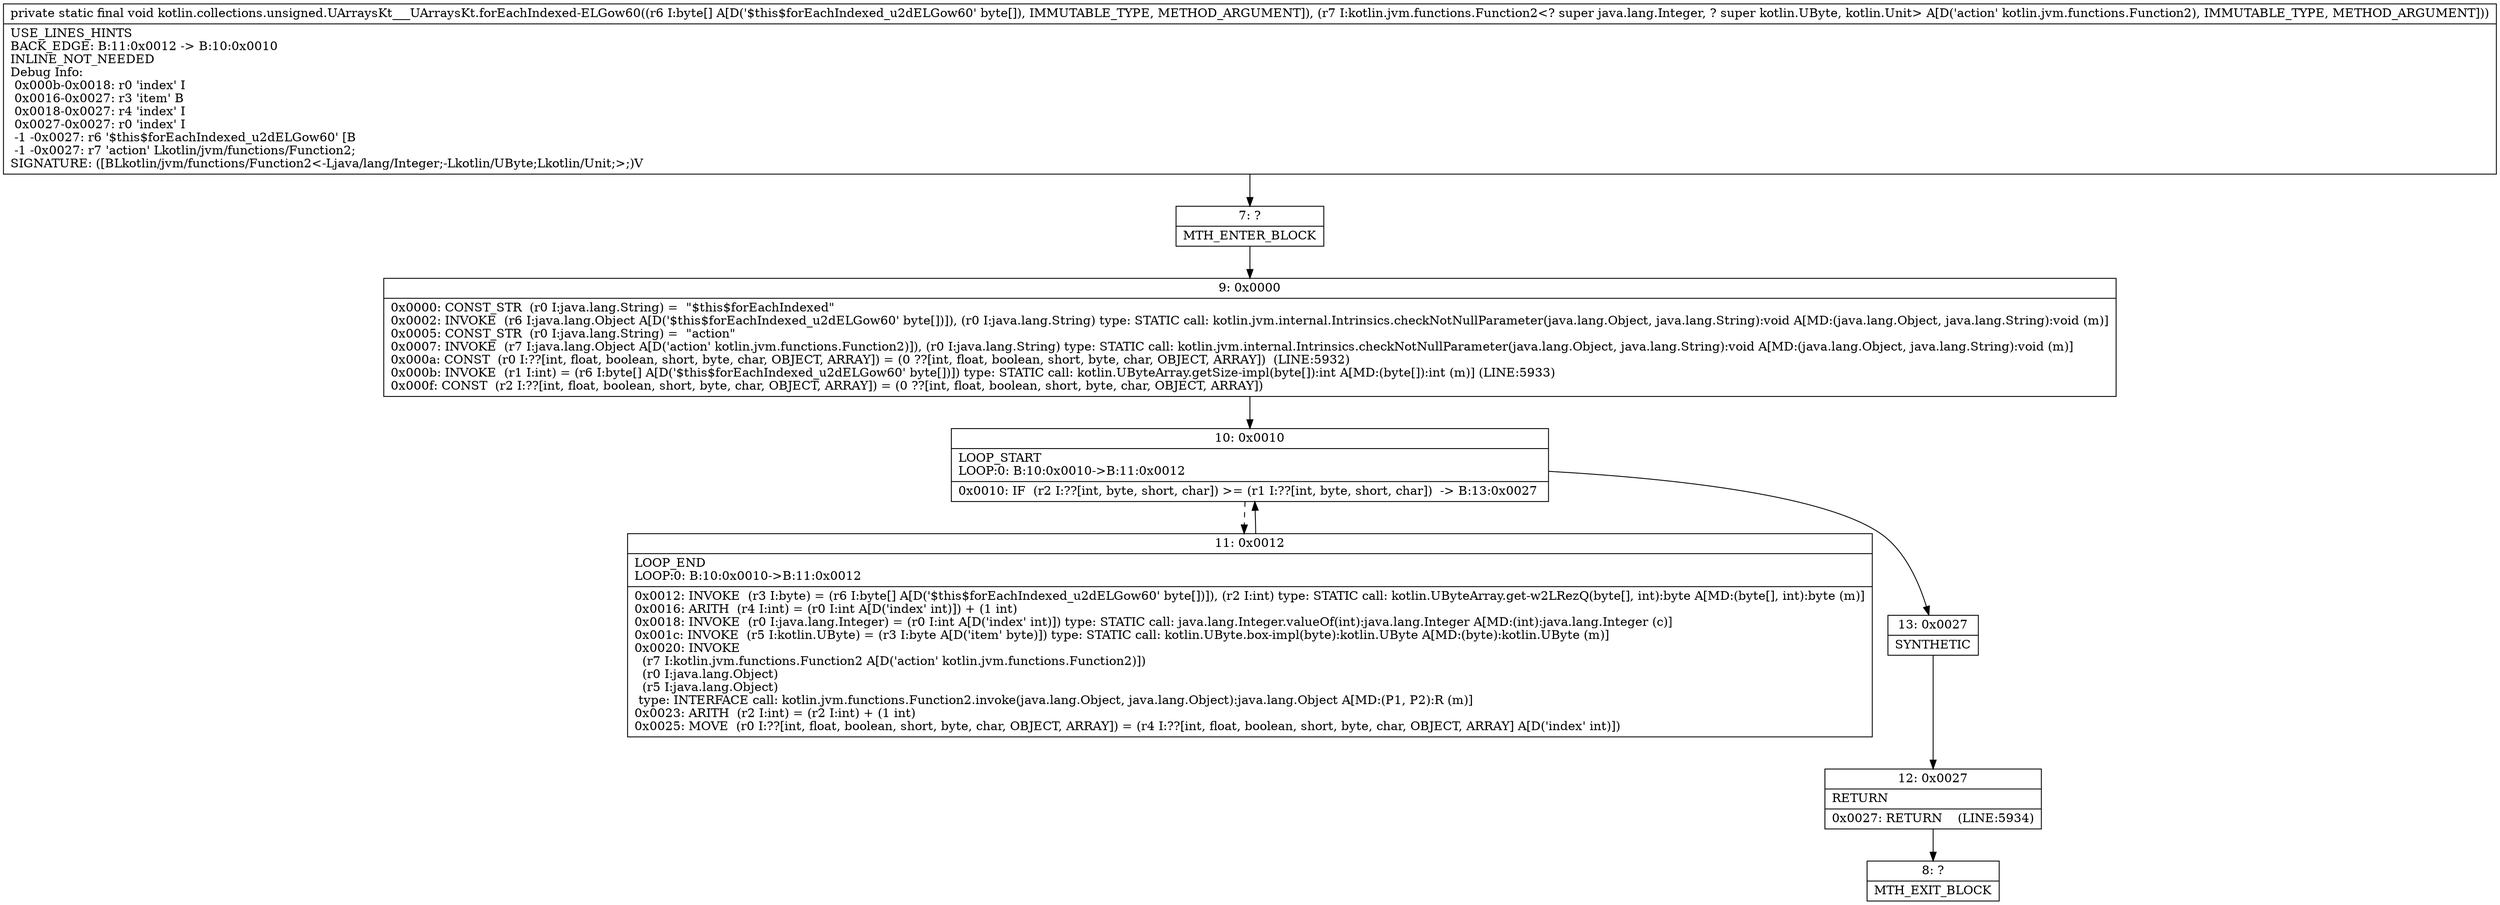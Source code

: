 digraph "CFG forkotlin.collections.unsigned.UArraysKt___UArraysKt.forEachIndexed\-ELGow60([BLkotlin\/jvm\/functions\/Function2;)V" {
Node_7 [shape=record,label="{7\:\ ?|MTH_ENTER_BLOCK\l}"];
Node_9 [shape=record,label="{9\:\ 0x0000|0x0000: CONST_STR  (r0 I:java.lang.String) =  \"$this$forEachIndexed\" \l0x0002: INVOKE  (r6 I:java.lang.Object A[D('$this$forEachIndexed_u2dELGow60' byte[])]), (r0 I:java.lang.String) type: STATIC call: kotlin.jvm.internal.Intrinsics.checkNotNullParameter(java.lang.Object, java.lang.String):void A[MD:(java.lang.Object, java.lang.String):void (m)]\l0x0005: CONST_STR  (r0 I:java.lang.String) =  \"action\" \l0x0007: INVOKE  (r7 I:java.lang.Object A[D('action' kotlin.jvm.functions.Function2)]), (r0 I:java.lang.String) type: STATIC call: kotlin.jvm.internal.Intrinsics.checkNotNullParameter(java.lang.Object, java.lang.String):void A[MD:(java.lang.Object, java.lang.String):void (m)]\l0x000a: CONST  (r0 I:??[int, float, boolean, short, byte, char, OBJECT, ARRAY]) = (0 ??[int, float, boolean, short, byte, char, OBJECT, ARRAY])  (LINE:5932)\l0x000b: INVOKE  (r1 I:int) = (r6 I:byte[] A[D('$this$forEachIndexed_u2dELGow60' byte[])]) type: STATIC call: kotlin.UByteArray.getSize\-impl(byte[]):int A[MD:(byte[]):int (m)] (LINE:5933)\l0x000f: CONST  (r2 I:??[int, float, boolean, short, byte, char, OBJECT, ARRAY]) = (0 ??[int, float, boolean, short, byte, char, OBJECT, ARRAY]) \l}"];
Node_10 [shape=record,label="{10\:\ 0x0010|LOOP_START\lLOOP:0: B:10:0x0010\-\>B:11:0x0012\l|0x0010: IF  (r2 I:??[int, byte, short, char]) \>= (r1 I:??[int, byte, short, char])  \-\> B:13:0x0027 \l}"];
Node_11 [shape=record,label="{11\:\ 0x0012|LOOP_END\lLOOP:0: B:10:0x0010\-\>B:11:0x0012\l|0x0012: INVOKE  (r3 I:byte) = (r6 I:byte[] A[D('$this$forEachIndexed_u2dELGow60' byte[])]), (r2 I:int) type: STATIC call: kotlin.UByteArray.get\-w2LRezQ(byte[], int):byte A[MD:(byte[], int):byte (m)]\l0x0016: ARITH  (r4 I:int) = (r0 I:int A[D('index' int)]) + (1 int) \l0x0018: INVOKE  (r0 I:java.lang.Integer) = (r0 I:int A[D('index' int)]) type: STATIC call: java.lang.Integer.valueOf(int):java.lang.Integer A[MD:(int):java.lang.Integer (c)]\l0x001c: INVOKE  (r5 I:kotlin.UByte) = (r3 I:byte A[D('item' byte)]) type: STATIC call: kotlin.UByte.box\-impl(byte):kotlin.UByte A[MD:(byte):kotlin.UByte (m)]\l0x0020: INVOKE  \l  (r7 I:kotlin.jvm.functions.Function2 A[D('action' kotlin.jvm.functions.Function2)])\l  (r0 I:java.lang.Object)\l  (r5 I:java.lang.Object)\l type: INTERFACE call: kotlin.jvm.functions.Function2.invoke(java.lang.Object, java.lang.Object):java.lang.Object A[MD:(P1, P2):R (m)]\l0x0023: ARITH  (r2 I:int) = (r2 I:int) + (1 int) \l0x0025: MOVE  (r0 I:??[int, float, boolean, short, byte, char, OBJECT, ARRAY]) = (r4 I:??[int, float, boolean, short, byte, char, OBJECT, ARRAY] A[D('index' int)]) \l}"];
Node_13 [shape=record,label="{13\:\ 0x0027|SYNTHETIC\l}"];
Node_12 [shape=record,label="{12\:\ 0x0027|RETURN\l|0x0027: RETURN    (LINE:5934)\l}"];
Node_8 [shape=record,label="{8\:\ ?|MTH_EXIT_BLOCK\l}"];
MethodNode[shape=record,label="{private static final void kotlin.collections.unsigned.UArraysKt___UArraysKt.forEachIndexed\-ELGow60((r6 I:byte[] A[D('$this$forEachIndexed_u2dELGow60' byte[]), IMMUTABLE_TYPE, METHOD_ARGUMENT]), (r7 I:kotlin.jvm.functions.Function2\<? super java.lang.Integer, ? super kotlin.UByte, kotlin.Unit\> A[D('action' kotlin.jvm.functions.Function2), IMMUTABLE_TYPE, METHOD_ARGUMENT]))  | USE_LINES_HINTS\lBACK_EDGE: B:11:0x0012 \-\> B:10:0x0010\lINLINE_NOT_NEEDED\lDebug Info:\l  0x000b\-0x0018: r0 'index' I\l  0x0016\-0x0027: r3 'item' B\l  0x0018\-0x0027: r4 'index' I\l  0x0027\-0x0027: r0 'index' I\l  \-1 \-0x0027: r6 '$this$forEachIndexed_u2dELGow60' [B\l  \-1 \-0x0027: r7 'action' Lkotlin\/jvm\/functions\/Function2;\lSIGNATURE: ([BLkotlin\/jvm\/functions\/Function2\<\-Ljava\/lang\/Integer;\-Lkotlin\/UByte;Lkotlin\/Unit;\>;)V\l}"];
MethodNode -> Node_7;Node_7 -> Node_9;
Node_9 -> Node_10;
Node_10 -> Node_11[style=dashed];
Node_10 -> Node_13;
Node_11 -> Node_10;
Node_13 -> Node_12;
Node_12 -> Node_8;
}

